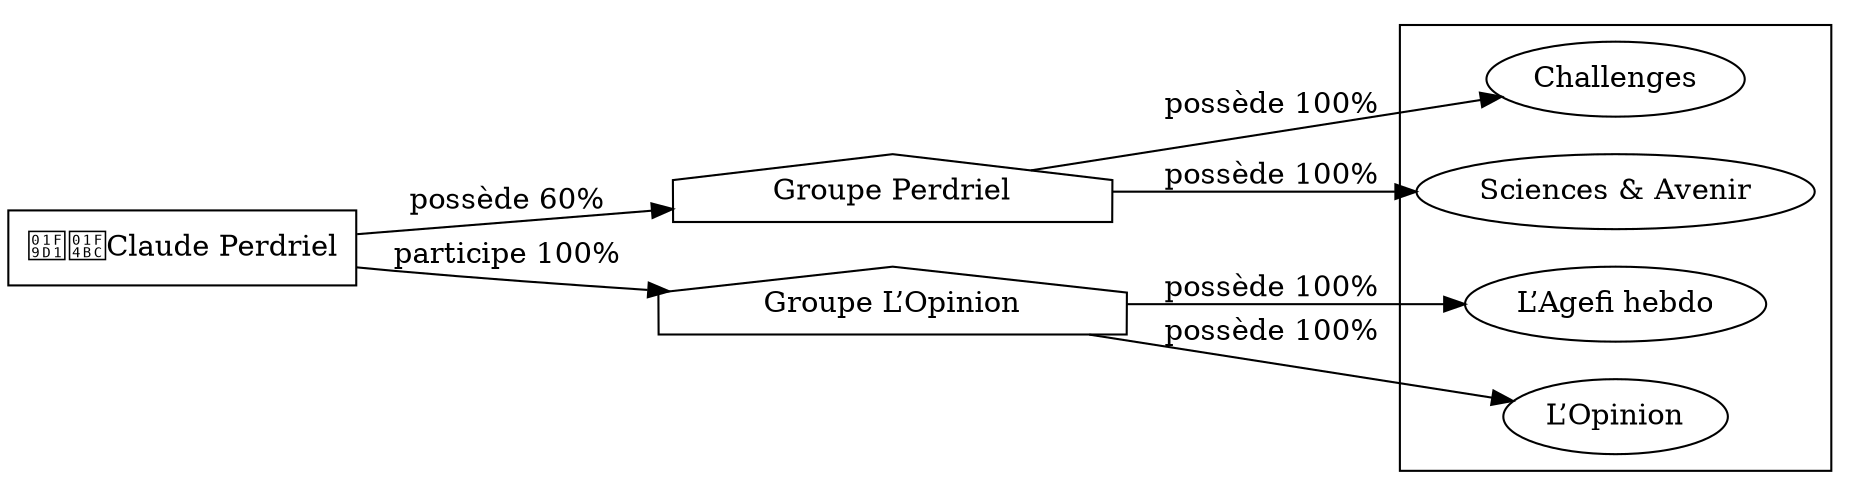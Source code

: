 digraph {
  rankdir=LR;
  subgraph roots {
    
      "claude-perdriel-1"[label="🧑‍💼Claude Perdriel" shape=box]
    
  }

  
    "groupe-perdriel-3"[label="Groupe Perdriel" shape=house]
  
    "groupe-l-opinion-325"[label="Groupe L’Opinion" shape=house]
  

  subgraph clusterLeaves {
    
      "challenges-6"[label="Challenges"]
    
      "sciences-and-avenir-7"[label="Sciences &amp; Avenir"]
    
      "l-agefi-hebdo-101"[label="L’Agefi hebdo"]
    
      "l-opinion-8"[label="L’Opinion"]
    
  }

  
    "claude-perdriel-1" -> "groupe-perdriel-3" [
      label="possède 60%"
    ]
  
    "groupe-perdriel-3" -> "challenges-6" [
      label="possède 100%"
    ]
  
    "groupe-perdriel-3" -> "sciences-and-avenir-7" [
      label="possède 100%"
    ]
  
    "claude-perdriel-1" -> "groupe-l-opinion-325" [
      label="participe 100%"
    ]
  
    "groupe-l-opinion-325" -> "l-agefi-hebdo-101" [
      label="possède 100%"
    ]
  
    "groupe-l-opinion-325" -> "l-opinion-8" [
      label="possède 100%"
    ]
  
}
